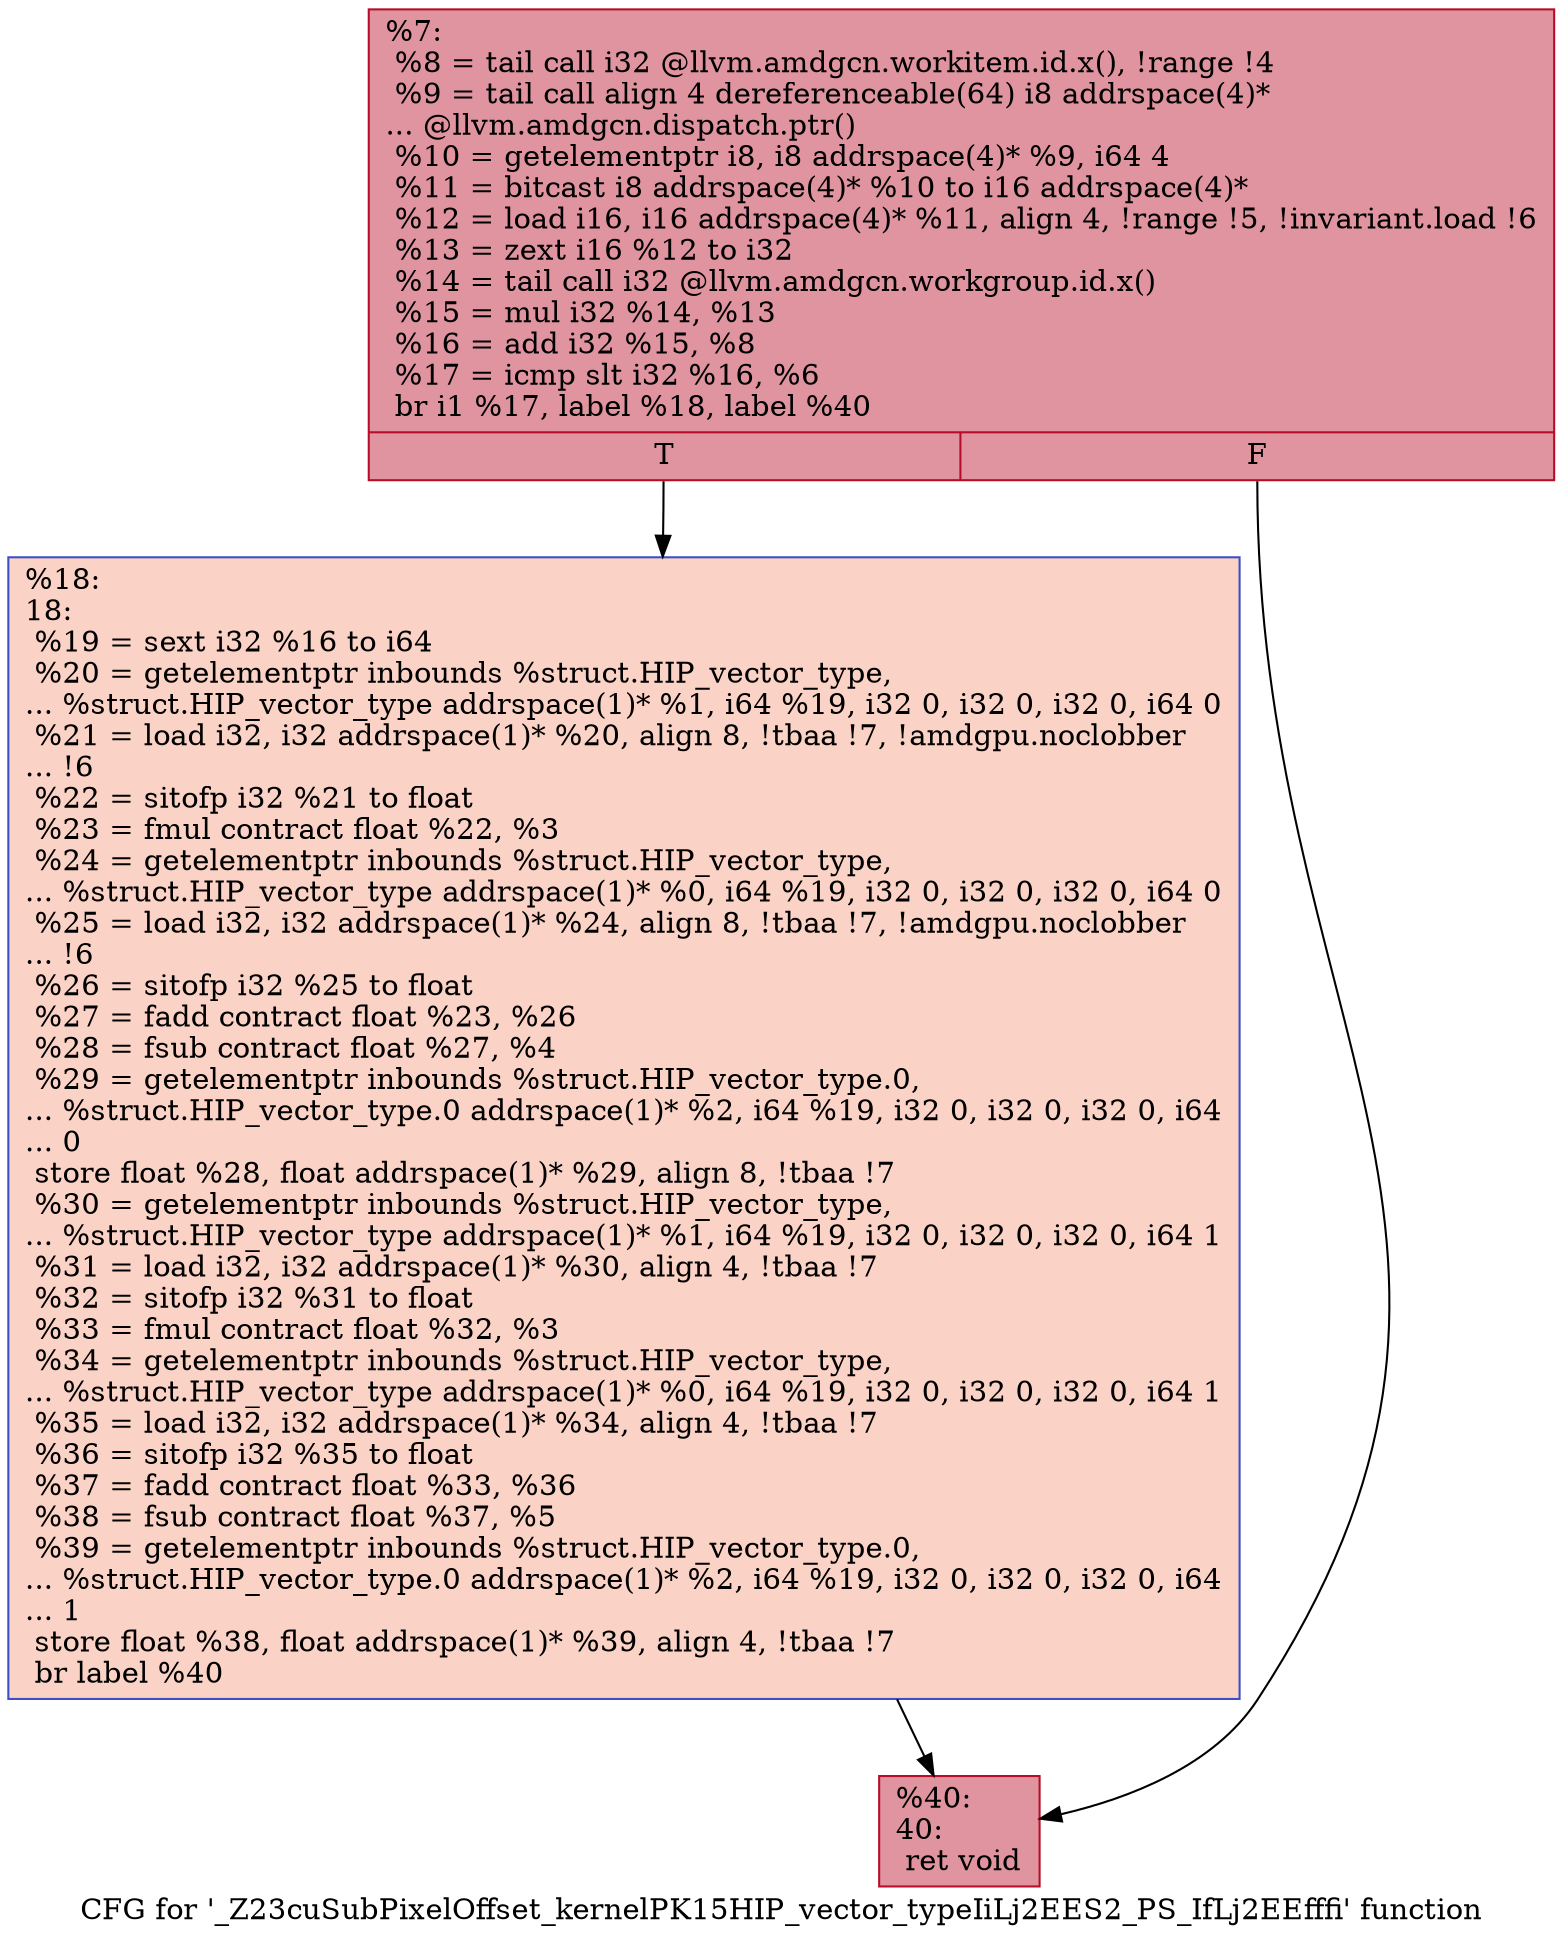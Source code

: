 digraph "CFG for '_Z23cuSubPixelOffset_kernelPK15HIP_vector_typeIiLj2EES2_PS_IfLj2EEfffi' function" {
	label="CFG for '_Z23cuSubPixelOffset_kernelPK15HIP_vector_typeIiLj2EES2_PS_IfLj2EEfffi' function";

	Node0x59e4220 [shape=record,color="#b70d28ff", style=filled, fillcolor="#b70d2870",label="{%7:\l  %8 = tail call i32 @llvm.amdgcn.workitem.id.x(), !range !4\l  %9 = tail call align 4 dereferenceable(64) i8 addrspace(4)*\l... @llvm.amdgcn.dispatch.ptr()\l  %10 = getelementptr i8, i8 addrspace(4)* %9, i64 4\l  %11 = bitcast i8 addrspace(4)* %10 to i16 addrspace(4)*\l  %12 = load i16, i16 addrspace(4)* %11, align 4, !range !5, !invariant.load !6\l  %13 = zext i16 %12 to i32\l  %14 = tail call i32 @llvm.amdgcn.workgroup.id.x()\l  %15 = mul i32 %14, %13\l  %16 = add i32 %15, %8\l  %17 = icmp slt i32 %16, %6\l  br i1 %17, label %18, label %40\l|{<s0>T|<s1>F}}"];
	Node0x59e4220:s0 -> Node0x59e60e0;
	Node0x59e4220:s1 -> Node0x59e6170;
	Node0x59e60e0 [shape=record,color="#3d50c3ff", style=filled, fillcolor="#f59c7d70",label="{%18:\l18:                                               \l  %19 = sext i32 %16 to i64\l  %20 = getelementptr inbounds %struct.HIP_vector_type,\l... %struct.HIP_vector_type addrspace(1)* %1, i64 %19, i32 0, i32 0, i32 0, i64 0\l  %21 = load i32, i32 addrspace(1)* %20, align 8, !tbaa !7, !amdgpu.noclobber\l... !6\l  %22 = sitofp i32 %21 to float\l  %23 = fmul contract float %22, %3\l  %24 = getelementptr inbounds %struct.HIP_vector_type,\l... %struct.HIP_vector_type addrspace(1)* %0, i64 %19, i32 0, i32 0, i32 0, i64 0\l  %25 = load i32, i32 addrspace(1)* %24, align 8, !tbaa !7, !amdgpu.noclobber\l... !6\l  %26 = sitofp i32 %25 to float\l  %27 = fadd contract float %23, %26\l  %28 = fsub contract float %27, %4\l  %29 = getelementptr inbounds %struct.HIP_vector_type.0,\l... %struct.HIP_vector_type.0 addrspace(1)* %2, i64 %19, i32 0, i32 0, i32 0, i64\l... 0\l  store float %28, float addrspace(1)* %29, align 8, !tbaa !7\l  %30 = getelementptr inbounds %struct.HIP_vector_type,\l... %struct.HIP_vector_type addrspace(1)* %1, i64 %19, i32 0, i32 0, i32 0, i64 1\l  %31 = load i32, i32 addrspace(1)* %30, align 4, !tbaa !7\l  %32 = sitofp i32 %31 to float\l  %33 = fmul contract float %32, %3\l  %34 = getelementptr inbounds %struct.HIP_vector_type,\l... %struct.HIP_vector_type addrspace(1)* %0, i64 %19, i32 0, i32 0, i32 0, i64 1\l  %35 = load i32, i32 addrspace(1)* %34, align 4, !tbaa !7\l  %36 = sitofp i32 %35 to float\l  %37 = fadd contract float %33, %36\l  %38 = fsub contract float %37, %5\l  %39 = getelementptr inbounds %struct.HIP_vector_type.0,\l... %struct.HIP_vector_type.0 addrspace(1)* %2, i64 %19, i32 0, i32 0, i32 0, i64\l... 1\l  store float %38, float addrspace(1)* %39, align 4, !tbaa !7\l  br label %40\l}"];
	Node0x59e60e0 -> Node0x59e6170;
	Node0x59e6170 [shape=record,color="#b70d28ff", style=filled, fillcolor="#b70d2870",label="{%40:\l40:                                               \l  ret void\l}"];
}
